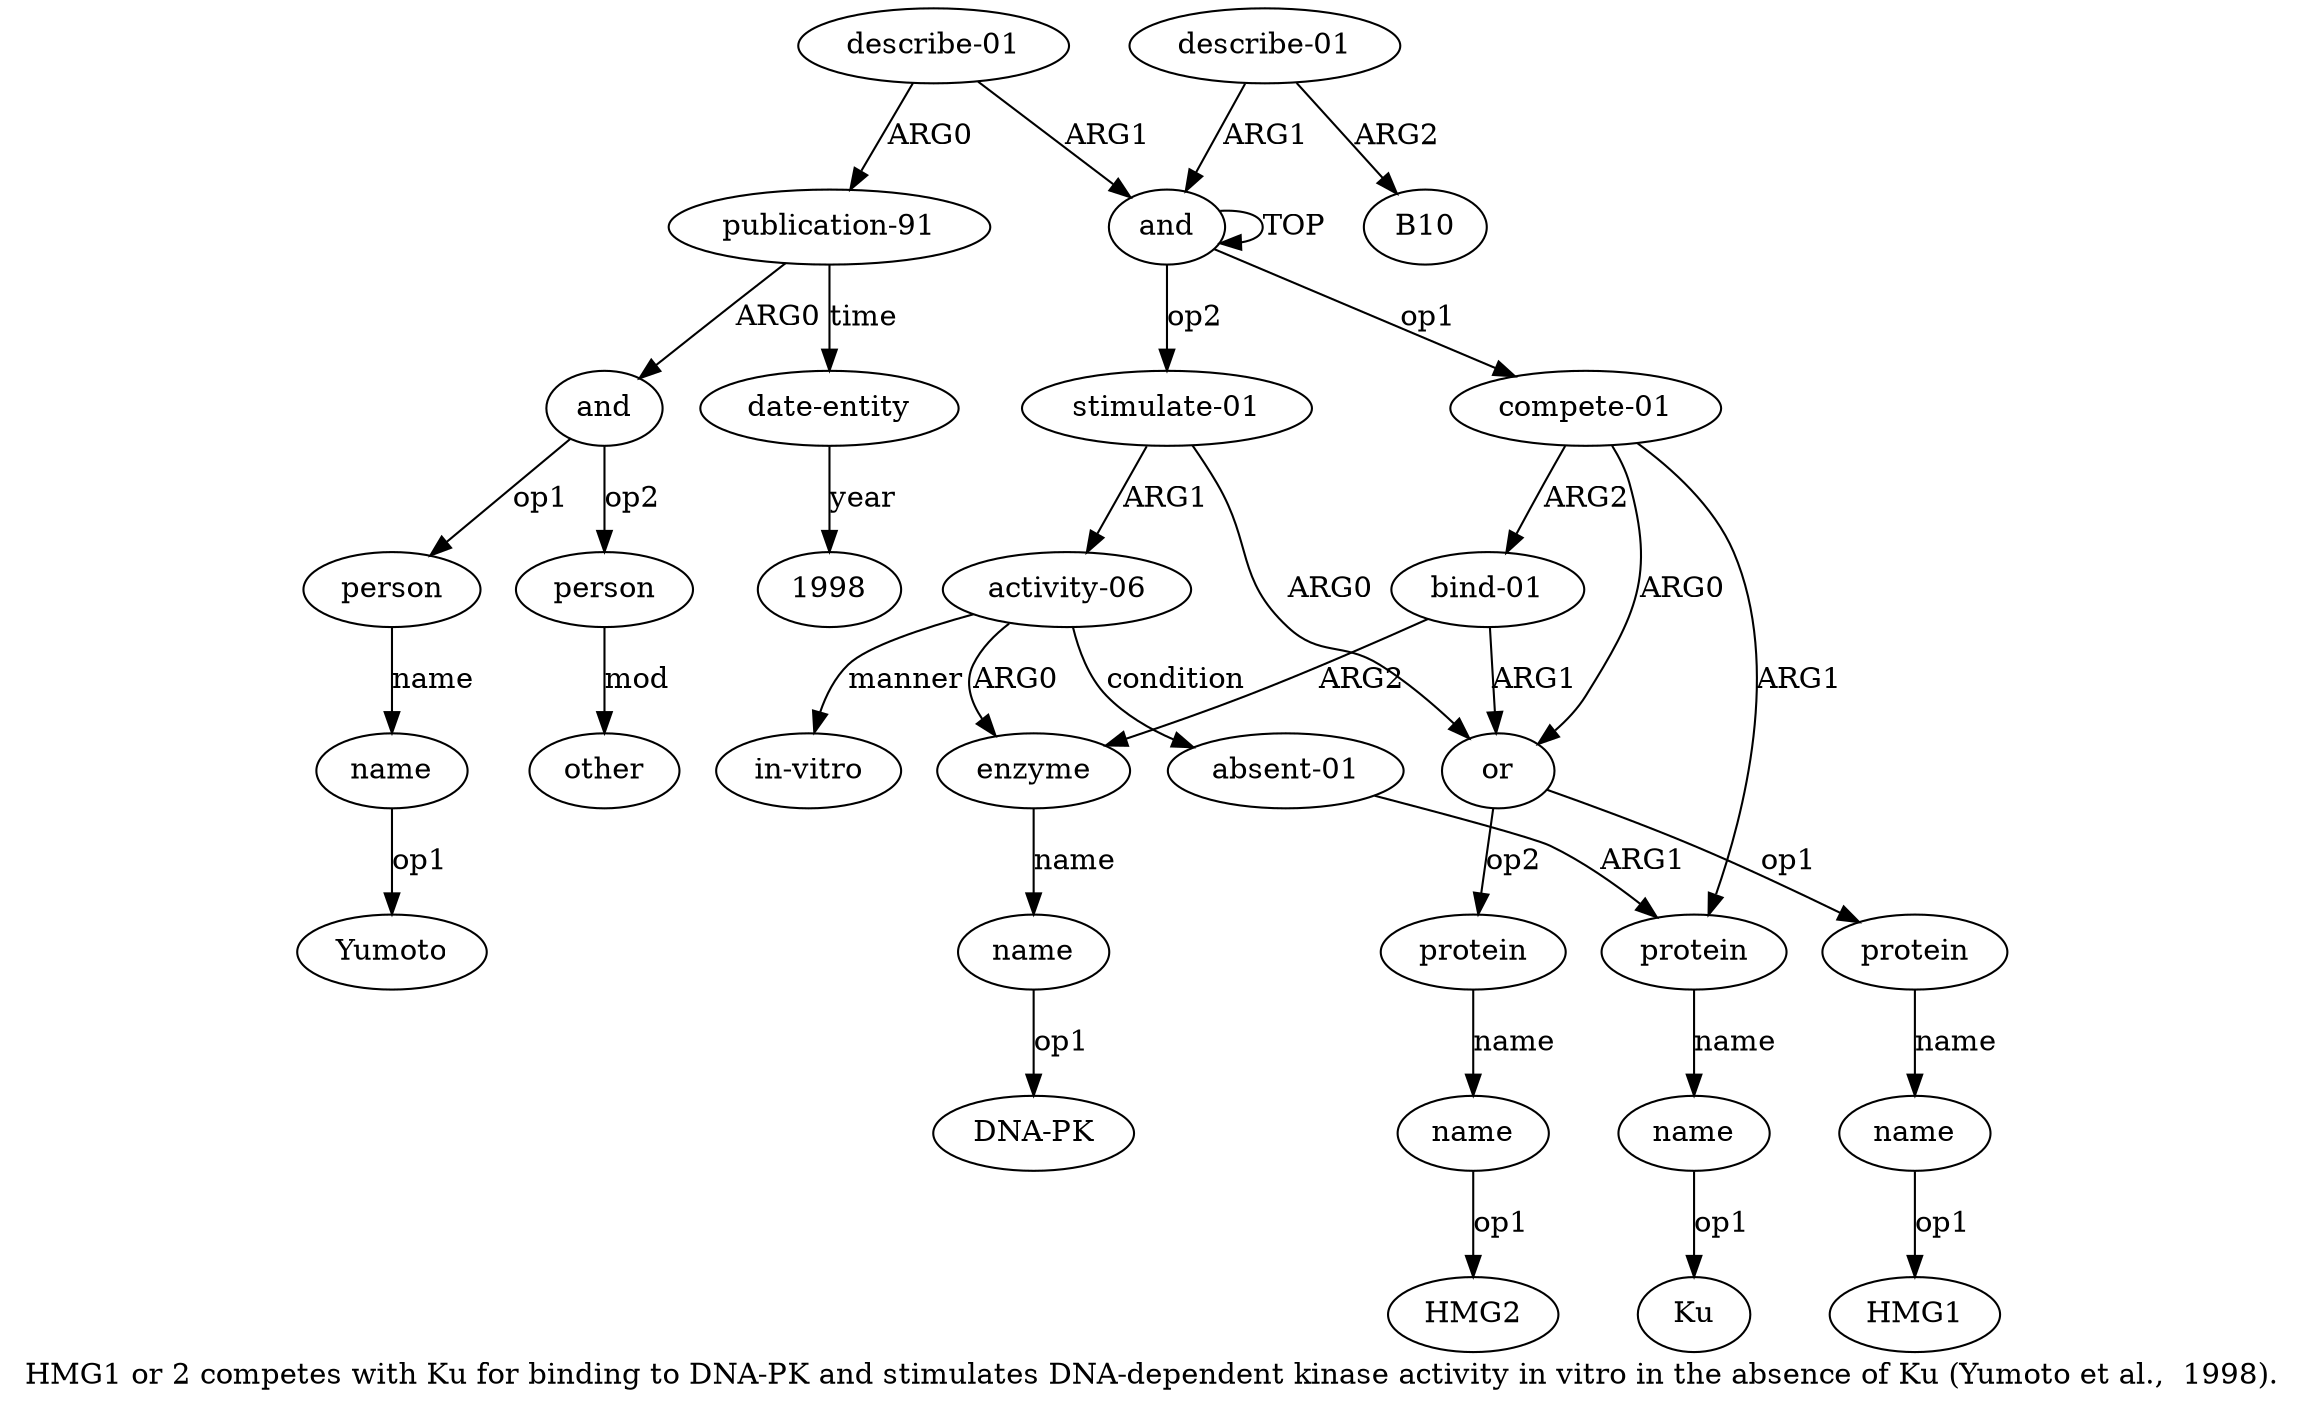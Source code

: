 digraph  {
	graph [label="HMG1 or 2 competes with Ku for binding to DNA-PK and stimulates DNA-dependent kinase activity in vitro in the absence of Ku (Yumoto \
et al.,  1998)."];
	node [label="\N"];
	a20	 [color=black,
		gold_ind=20,
		gold_label=name,
		label=name,
		test_ind=20,
		test_label=name];
	"a20 Yumoto"	 [color=black,
		gold_ind=-1,
		gold_label=Yumoto,
		label=Yumoto,
		test_ind=-1,
		test_label=Yumoto];
	a20 -> "a20 Yumoto" [key=0,
	color=black,
	gold_label=op1,
	label=op1,
	test_label=op1];
a21 [color=black,
	gold_ind=21,
	gold_label=person,
	label=person,
	test_ind=21,
	test_label=person];
a22 [color=black,
	gold_ind=22,
	gold_label=other,
	label=other,
	test_ind=22,
	test_label=other];
a21 -> a22 [key=0,
color=black,
gold_label=mod,
label=mod,
test_label=mod];
a23 [color=black,
gold_ind=23,
gold_label="date-entity",
label="date-entity",
test_ind=23,
test_label="date-entity"];
"a23 1998" [color=black,
gold_ind=-1,
gold_label=1998,
label=1998,
test_ind=-1,
test_label=1998];
a23 -> "a23 1998" [key=0,
color=black,
gold_label=year,
label=year,
test_label=year];
a24 [color=black,
gold_ind=24,
gold_label="describe-01",
label="describe-01",
test_ind=24,
test_label="describe-01"];
a25 [color=black,
gold_ind=25,
gold_label=B10,
label=B10,
test_ind=25,
test_label=B10];
a24 -> a25 [key=0,
color=black,
gold_label=ARG2,
label=ARG2,
test_label=ARG2];
a0 [color=black,
gold_ind=0,
gold_label=and,
label=and,
test_ind=0,
test_label=and];
a24 -> a0 [key=0,
color=black,
gold_label=ARG1,
label=ARG1,
test_label=ARG1];
"a6 HMG2" [color=black,
gold_ind=-1,
gold_label=HMG2,
label=HMG2,
test_ind=-1,
test_label=HMG2];
a15 [color=black,
gold_ind=15,
gold_label="absent-01",
label="absent-01",
test_ind=15,
test_label="absent-01"];
a7 [color=black,
gold_ind=7,
gold_label=protein,
label=protein,
test_ind=7,
test_label=protein];
a15 -> a7 [key=0,
color=black,
gold_label=ARG1,
label=ARG1,
test_label=ARG1];
a14 [color=black,
gold_ind=14,
gold_label="in-vitro",
label="in-vitro",
test_ind=14,
test_label="in-vitro"];
a17 [color=black,
gold_ind=17,
gold_label="publication-91",
label="publication-91",
test_ind=17,
test_label="publication-91"];
a17 -> a23 [key=0,
color=black,
gold_label=time,
label=time,
test_label=time];
a18 [color=black,
gold_ind=18,
gold_label=and,
label=and,
test_ind=18,
test_label=and];
a17 -> a18 [key=0,
color=black,
gold_label=ARG0,
label=ARG0,
test_label=ARG0];
a16 [color=black,
gold_ind=16,
gold_label="describe-01",
label="describe-01",
test_ind=16,
test_label="describe-01"];
a16 -> a17 [key=0,
color=black,
gold_label=ARG0,
label=ARG0,
test_label=ARG0];
a16 -> a0 [key=0,
color=black,
gold_label=ARG1,
label=ARG1,
test_label=ARG1];
a11 [color=black,
gold_ind=11,
gold_label="activity-06",
label="activity-06",
test_ind=11,
test_label="activity-06"];
a11 -> a15 [key=0,
color=black,
gold_label=condition,
label=condition,
test_label=condition];
a11 -> a14 [key=0,
color=black,
gold_label=manner,
label=manner,
test_label=manner];
a12 [color=black,
gold_ind=12,
gold_label=enzyme,
label=enzyme,
test_ind=12,
test_label=enzyme];
a11 -> a12 [key=0,
color=black,
gold_label=ARG0,
label=ARG0,
test_label=ARG0];
a10 [color=black,
gold_ind=10,
gold_label="stimulate-01",
label="stimulate-01",
test_ind=10,
test_label="stimulate-01"];
a10 -> a11 [key=0,
color=black,
gold_label=ARG1,
label=ARG1,
test_label=ARG1];
a2 [color=black,
gold_ind=2,
gold_label=or,
label=or,
test_ind=2,
test_label=or];
a10 -> a2 [key=0,
color=black,
gold_label=ARG0,
label=ARG0,
test_label=ARG0];
a13 [color=black,
gold_ind=13,
gold_label=name,
label=name,
test_ind=13,
test_label=name];
"a13 DNA-PK" [color=black,
gold_ind=-1,
gold_label="DNA-PK",
label="DNA-PK",
test_ind=-1,
test_label="DNA-PK"];
a13 -> "a13 DNA-PK" [key=0,
color=black,
gold_label=op1,
label=op1,
test_label=op1];
a12 -> a13 [key=0,
color=black,
gold_label=name,
label=name,
test_label=name];
a19 [color=black,
gold_ind=19,
gold_label=person,
label=person,
test_ind=19,
test_label=person];
a19 -> a20 [key=0,
color=black,
gold_label=name,
label=name,
test_label=name];
a18 -> a21 [key=0,
color=black,
gold_label=op2,
label=op2,
test_label=op2];
a18 -> a19 [key=0,
color=black,
gold_label=op1,
label=op1,
test_label=op1];
a1 [color=black,
gold_ind=1,
gold_label="compete-01",
label="compete-01",
test_ind=1,
test_label="compete-01"];
a1 -> a2 [key=0,
color=black,
gold_label=ARG0,
label=ARG0,
test_label=ARG0];
a1 -> a7 [key=0,
color=black,
gold_label=ARG1,
label=ARG1,
test_label=ARG1];
a9 [color=black,
gold_ind=9,
gold_label="bind-01",
label="bind-01",
test_ind=9,
test_label="bind-01"];
a1 -> a9 [key=0,
color=black,
gold_label=ARG2,
label=ARG2,
test_label=ARG2];
a0 -> a10 [key=0,
color=black,
gold_label=op2,
label=op2,
test_label=op2];
a0 -> a1 [key=0,
color=black,
gold_label=op1,
label=op1,
test_label=op1];
a0 -> a0 [key=0,
color=black,
gold_label=TOP,
label=TOP,
test_label=TOP];
a3 [color=black,
gold_ind=3,
gold_label=protein,
label=protein,
test_ind=3,
test_label=protein];
a4 [color=black,
gold_ind=4,
gold_label=name,
label=name,
test_ind=4,
test_label=name];
a3 -> a4 [key=0,
color=black,
gold_label=name,
label=name,
test_label=name];
a2 -> a3 [key=0,
color=black,
gold_label=op1,
label=op1,
test_label=op1];
a5 [color=black,
gold_ind=5,
gold_label=protein,
label=protein,
test_ind=5,
test_label=protein];
a2 -> a5 [key=0,
color=black,
gold_label=op2,
label=op2,
test_label=op2];
a6 [color=black,
gold_ind=6,
gold_label=name,
label=name,
test_ind=6,
test_label=name];
a5 -> a6 [key=0,
color=black,
gold_label=name,
label=name,
test_label=name];
"a4 HMG1" [color=black,
gold_ind=-1,
gold_label=HMG1,
label=HMG1,
test_ind=-1,
test_label=HMG1];
a4 -> "a4 HMG1" [key=0,
color=black,
gold_label=op1,
label=op1,
test_label=op1];
a8 [color=black,
gold_ind=8,
gold_label=name,
label=name,
test_ind=8,
test_label=name];
a7 -> a8 [key=0,
color=black,
gold_label=name,
label=name,
test_label=name];
a6 -> "a6 HMG2" [key=0,
color=black,
gold_label=op1,
label=op1,
test_label=op1];
a9 -> a12 [key=0,
color=black,
gold_label=ARG2,
label=ARG2,
test_label=ARG2];
a9 -> a2 [key=0,
color=black,
gold_label=ARG1,
label=ARG1,
test_label=ARG1];
"a8 Ku" [color=black,
gold_ind=-1,
gold_label=Ku,
label=Ku,
test_ind=-1,
test_label=Ku];
a8 -> "a8 Ku" [key=0,
color=black,
gold_label=op1,
label=op1,
test_label=op1];
}
